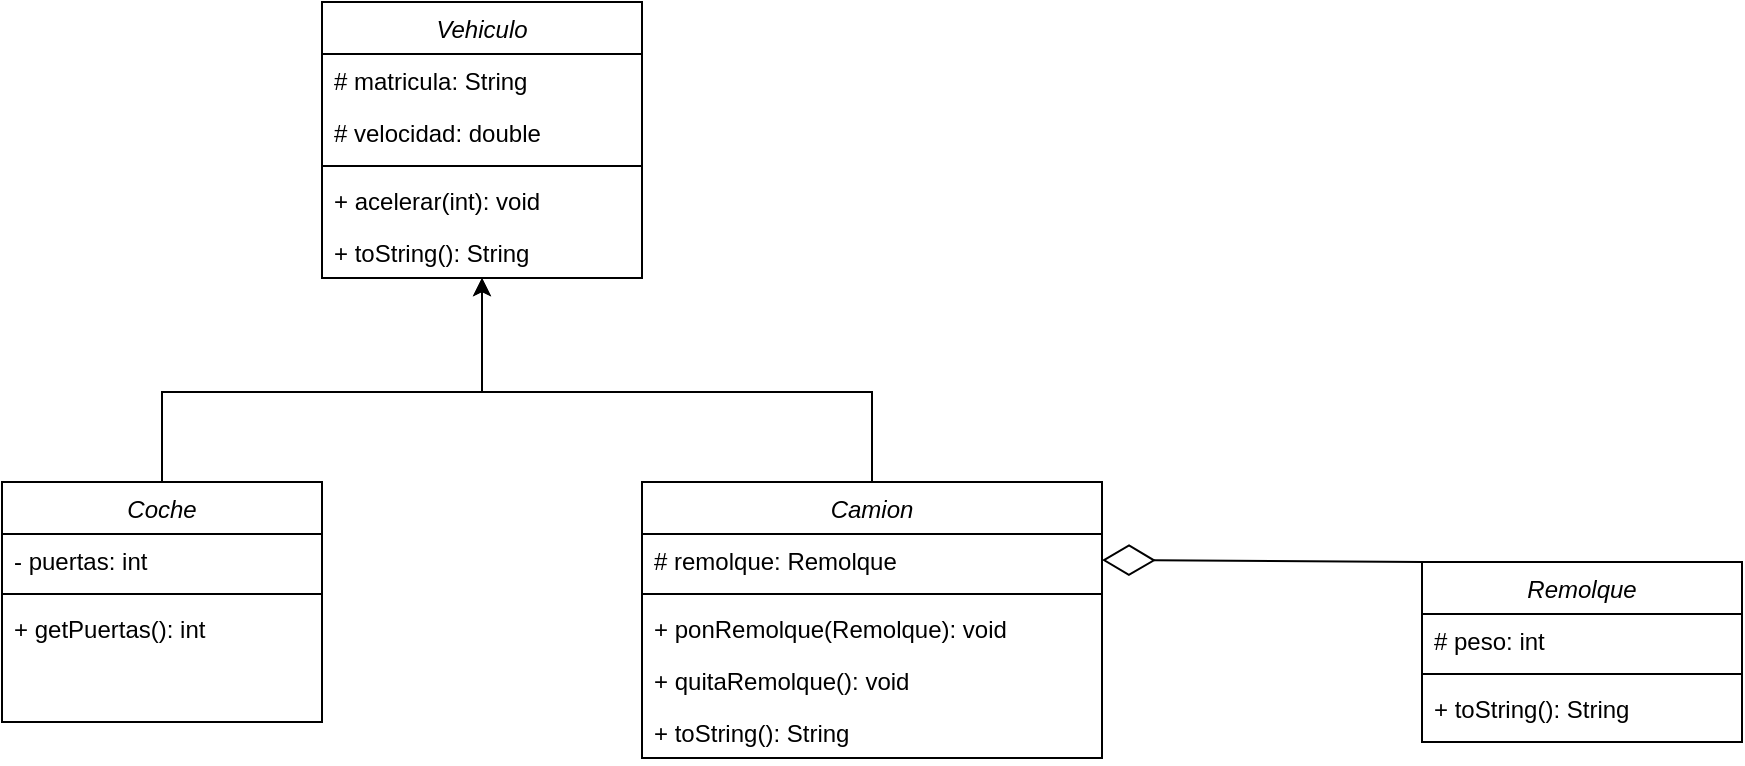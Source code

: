 <mxfile version="20.3.0" type="device"><diagram id="C5RBs43oDa-KdzZeNtuy" name="Page-1"><mxGraphModel dx="2120" dy="1714" grid="1" gridSize="10" guides="1" tooltips="1" connect="1" arrows="1" fold="1" page="1" pageScale="1" pageWidth="827" pageHeight="1169" math="0" shadow="0"><root><mxCell id="WIyWlLk6GJQsqaUBKTNV-0"/><mxCell id="WIyWlLk6GJQsqaUBKTNV-1" parent="WIyWlLk6GJQsqaUBKTNV-0"/><mxCell id="zkfFHV4jXpPFQw0GAbJ--0" value="Vehiculo" style="swimlane;fontStyle=2;align=center;verticalAlign=top;childLayout=stackLayout;horizontal=1;startSize=26;horizontalStack=0;resizeParent=1;resizeLast=0;collapsible=1;marginBottom=0;rounded=0;shadow=0;strokeWidth=1;" parent="WIyWlLk6GJQsqaUBKTNV-1" vertex="1"><mxGeometry x="360" y="120" width="160" height="138" as="geometry"><mxRectangle x="230" y="140" width="160" height="26" as="alternateBounds"/></mxGeometry></mxCell><mxCell id="zkfFHV4jXpPFQw0GAbJ--1" value="# matricula: String" style="text;align=left;verticalAlign=top;spacingLeft=4;spacingRight=4;overflow=hidden;rotatable=0;points=[[0,0.5],[1,0.5]];portConstraint=eastwest;" parent="zkfFHV4jXpPFQw0GAbJ--0" vertex="1"><mxGeometry y="26" width="160" height="26" as="geometry"/></mxCell><mxCell id="zkfFHV4jXpPFQw0GAbJ--2" value="# velocidad: double" style="text;align=left;verticalAlign=top;spacingLeft=4;spacingRight=4;overflow=hidden;rotatable=0;points=[[0,0.5],[1,0.5]];portConstraint=eastwest;rounded=0;shadow=0;html=0;" parent="zkfFHV4jXpPFQw0GAbJ--0" vertex="1"><mxGeometry y="52" width="160" height="26" as="geometry"/></mxCell><mxCell id="zkfFHV4jXpPFQw0GAbJ--4" value="" style="line;html=1;strokeWidth=1;align=left;verticalAlign=middle;spacingTop=-1;spacingLeft=3;spacingRight=3;rotatable=0;labelPosition=right;points=[];portConstraint=eastwest;" parent="zkfFHV4jXpPFQw0GAbJ--0" vertex="1"><mxGeometry y="78" width="160" height="8" as="geometry"/></mxCell><mxCell id="ZQuCeAXxdxQC7G50ZJ3D-21" value="+ acelerar(int): void" style="text;align=left;verticalAlign=top;spacingLeft=4;spacingRight=4;overflow=hidden;rotatable=0;points=[[0,0.5],[1,0.5]];portConstraint=eastwest;" vertex="1" parent="zkfFHV4jXpPFQw0GAbJ--0"><mxGeometry y="86" width="160" height="26" as="geometry"/></mxCell><mxCell id="zkfFHV4jXpPFQw0GAbJ--5" value="+ toString(): String" style="text;align=left;verticalAlign=top;spacingLeft=4;spacingRight=4;overflow=hidden;rotatable=0;points=[[0,0.5],[1,0.5]];portConstraint=eastwest;" parent="zkfFHV4jXpPFQw0GAbJ--0" vertex="1"><mxGeometry y="112" width="160" height="26" as="geometry"/></mxCell><mxCell id="ZQuCeAXxdxQC7G50ZJ3D-22" style="edgeStyle=orthogonalEdgeStyle;rounded=0;orthogonalLoop=1;jettySize=auto;html=1;exitX=0.5;exitY=0;exitDx=0;exitDy=0;entryX=0.5;entryY=1;entryDx=0;entryDy=0;" edge="1" parent="WIyWlLk6GJQsqaUBKTNV-1" source="ZQuCeAXxdxQC7G50ZJ3D-0" target="zkfFHV4jXpPFQw0GAbJ--0"><mxGeometry relative="1" as="geometry"><mxPoint x="440" y="270" as="targetPoint"/><Array as="points"><mxPoint x="280" y="315"/><mxPoint x="440" y="315"/></Array></mxGeometry></mxCell><mxCell id="ZQuCeAXxdxQC7G50ZJ3D-0" value="Coche" style="swimlane;fontStyle=2;align=center;verticalAlign=top;childLayout=stackLayout;horizontal=1;startSize=26;horizontalStack=0;resizeParent=1;resizeLast=0;collapsible=1;marginBottom=0;rounded=0;shadow=0;strokeWidth=1;" vertex="1" parent="WIyWlLk6GJQsqaUBKTNV-1"><mxGeometry x="200" y="360" width="160" height="120" as="geometry"><mxRectangle x="230" y="140" width="160" height="26" as="alternateBounds"/></mxGeometry></mxCell><mxCell id="ZQuCeAXxdxQC7G50ZJ3D-2" value="- puertas: int" style="text;align=left;verticalAlign=top;spacingLeft=4;spacingRight=4;overflow=hidden;rotatable=0;points=[[0,0.5],[1,0.5]];portConstraint=eastwest;rounded=0;shadow=0;html=0;" vertex="1" parent="ZQuCeAXxdxQC7G50ZJ3D-0"><mxGeometry y="26" width="160" height="26" as="geometry"/></mxCell><mxCell id="ZQuCeAXxdxQC7G50ZJ3D-3" value="" style="line;html=1;strokeWidth=1;align=left;verticalAlign=middle;spacingTop=-1;spacingLeft=3;spacingRight=3;rotatable=0;labelPosition=right;points=[];portConstraint=eastwest;" vertex="1" parent="ZQuCeAXxdxQC7G50ZJ3D-0"><mxGeometry y="52" width="160" height="8" as="geometry"/></mxCell><mxCell id="ZQuCeAXxdxQC7G50ZJ3D-4" value="+ getPuertas(): int" style="text;align=left;verticalAlign=top;spacingLeft=4;spacingRight=4;overflow=hidden;rotatable=0;points=[[0,0.5],[1,0.5]];portConstraint=eastwest;" vertex="1" parent="ZQuCeAXxdxQC7G50ZJ3D-0"><mxGeometry y="60" width="160" height="26" as="geometry"/></mxCell><mxCell id="ZQuCeAXxdxQC7G50ZJ3D-23" style="edgeStyle=orthogonalEdgeStyle;rounded=0;orthogonalLoop=1;jettySize=auto;html=1;exitX=0.5;exitY=0;exitDx=0;exitDy=0;entryX=0.5;entryY=1;entryDx=0;entryDy=0;" edge="1" parent="WIyWlLk6GJQsqaUBKTNV-1" source="ZQuCeAXxdxQC7G50ZJ3D-5" target="zkfFHV4jXpPFQw0GAbJ--0"><mxGeometry relative="1" as="geometry"><mxPoint x="440" y="270" as="targetPoint"/><Array as="points"><mxPoint x="635" y="315"/><mxPoint x="440" y="315"/></Array></mxGeometry></mxCell><mxCell id="ZQuCeAXxdxQC7G50ZJ3D-5" value="Camion" style="swimlane;fontStyle=2;align=center;verticalAlign=top;childLayout=stackLayout;horizontal=1;startSize=26;horizontalStack=0;resizeParent=1;resizeLast=0;collapsible=1;marginBottom=0;rounded=0;shadow=0;strokeWidth=1;" vertex="1" parent="WIyWlLk6GJQsqaUBKTNV-1"><mxGeometry x="520" y="360" width="230" height="138" as="geometry"><mxRectangle x="230" y="140" width="160" height="26" as="alternateBounds"/></mxGeometry></mxCell><mxCell id="ZQuCeAXxdxQC7G50ZJ3D-6" value="# remolque: Remolque" style="text;align=left;verticalAlign=top;spacingLeft=4;spacingRight=4;overflow=hidden;rotatable=0;points=[[0,0.5],[1,0.5]];portConstraint=eastwest;" vertex="1" parent="ZQuCeAXxdxQC7G50ZJ3D-5"><mxGeometry y="26" width="230" height="26" as="geometry"/></mxCell><mxCell id="ZQuCeAXxdxQC7G50ZJ3D-8" value="" style="line;html=1;strokeWidth=1;align=left;verticalAlign=middle;spacingTop=-1;spacingLeft=3;spacingRight=3;rotatable=0;labelPosition=right;points=[];portConstraint=eastwest;" vertex="1" parent="ZQuCeAXxdxQC7G50ZJ3D-5"><mxGeometry y="52" width="230" height="8" as="geometry"/></mxCell><mxCell id="ZQuCeAXxdxQC7G50ZJ3D-9" value="+ ponRemolque(Remolque): void" style="text;align=left;verticalAlign=top;spacingLeft=4;spacingRight=4;overflow=hidden;rotatable=0;points=[[0,0.5],[1,0.5]];portConstraint=eastwest;" vertex="1" parent="ZQuCeAXxdxQC7G50ZJ3D-5"><mxGeometry y="60" width="230" height="26" as="geometry"/></mxCell><mxCell id="ZQuCeAXxdxQC7G50ZJ3D-19" value="+ quitaRemolque(): void" style="text;align=left;verticalAlign=top;spacingLeft=4;spacingRight=4;overflow=hidden;rotatable=0;points=[[0,0.5],[1,0.5]];portConstraint=eastwest;" vertex="1" parent="ZQuCeAXxdxQC7G50ZJ3D-5"><mxGeometry y="86" width="230" height="26" as="geometry"/></mxCell><mxCell id="ZQuCeAXxdxQC7G50ZJ3D-20" value="+ toString(): String" style="text;align=left;verticalAlign=top;spacingLeft=4;spacingRight=4;overflow=hidden;rotatable=0;points=[[0,0.5],[1,0.5]];portConstraint=eastwest;" vertex="1" parent="ZQuCeAXxdxQC7G50ZJ3D-5"><mxGeometry y="112" width="230" height="26" as="geometry"/></mxCell><mxCell id="ZQuCeAXxdxQC7G50ZJ3D-15" value="Remolque" style="swimlane;fontStyle=2;align=center;verticalAlign=top;childLayout=stackLayout;horizontal=1;startSize=26;horizontalStack=0;resizeParent=1;resizeLast=0;collapsible=1;marginBottom=0;rounded=0;shadow=0;strokeWidth=1;" vertex="1" parent="WIyWlLk6GJQsqaUBKTNV-1"><mxGeometry x="910" y="400" width="160" height="90" as="geometry"><mxRectangle x="230" y="140" width="160" height="26" as="alternateBounds"/></mxGeometry></mxCell><mxCell id="ZQuCeAXxdxQC7G50ZJ3D-16" value="# peso: int" style="text;align=left;verticalAlign=top;spacingLeft=4;spacingRight=4;overflow=hidden;rotatable=0;points=[[0,0.5],[1,0.5]];portConstraint=eastwest;" vertex="1" parent="ZQuCeAXxdxQC7G50ZJ3D-15"><mxGeometry y="26" width="160" height="26" as="geometry"/></mxCell><mxCell id="ZQuCeAXxdxQC7G50ZJ3D-17" value="" style="line;html=1;strokeWidth=1;align=left;verticalAlign=middle;spacingTop=-1;spacingLeft=3;spacingRight=3;rotatable=0;labelPosition=right;points=[];portConstraint=eastwest;" vertex="1" parent="ZQuCeAXxdxQC7G50ZJ3D-15"><mxGeometry y="52" width="160" height="8" as="geometry"/></mxCell><mxCell id="ZQuCeAXxdxQC7G50ZJ3D-18" value="+ toString(): String" style="text;align=left;verticalAlign=top;spacingLeft=4;spacingRight=4;overflow=hidden;rotatable=0;points=[[0,0.5],[1,0.5]];portConstraint=eastwest;" vertex="1" parent="ZQuCeAXxdxQC7G50ZJ3D-15"><mxGeometry y="60" width="160" height="26" as="geometry"/></mxCell><mxCell id="ZQuCeAXxdxQC7G50ZJ3D-24" value="" style="endArrow=diamondThin;endFill=0;endSize=24;html=1;rounded=0;entryX=1;entryY=0.5;entryDx=0;entryDy=0;exitX=0;exitY=0;exitDx=0;exitDy=0;" edge="1" parent="WIyWlLk6GJQsqaUBKTNV-1" source="ZQuCeAXxdxQC7G50ZJ3D-15" target="ZQuCeAXxdxQC7G50ZJ3D-6"><mxGeometry width="160" relative="1" as="geometry"><mxPoint x="760" y="530" as="sourcePoint"/><mxPoint x="920" y="530" as="targetPoint"/></mxGeometry></mxCell></root></mxGraphModel></diagram></mxfile>
